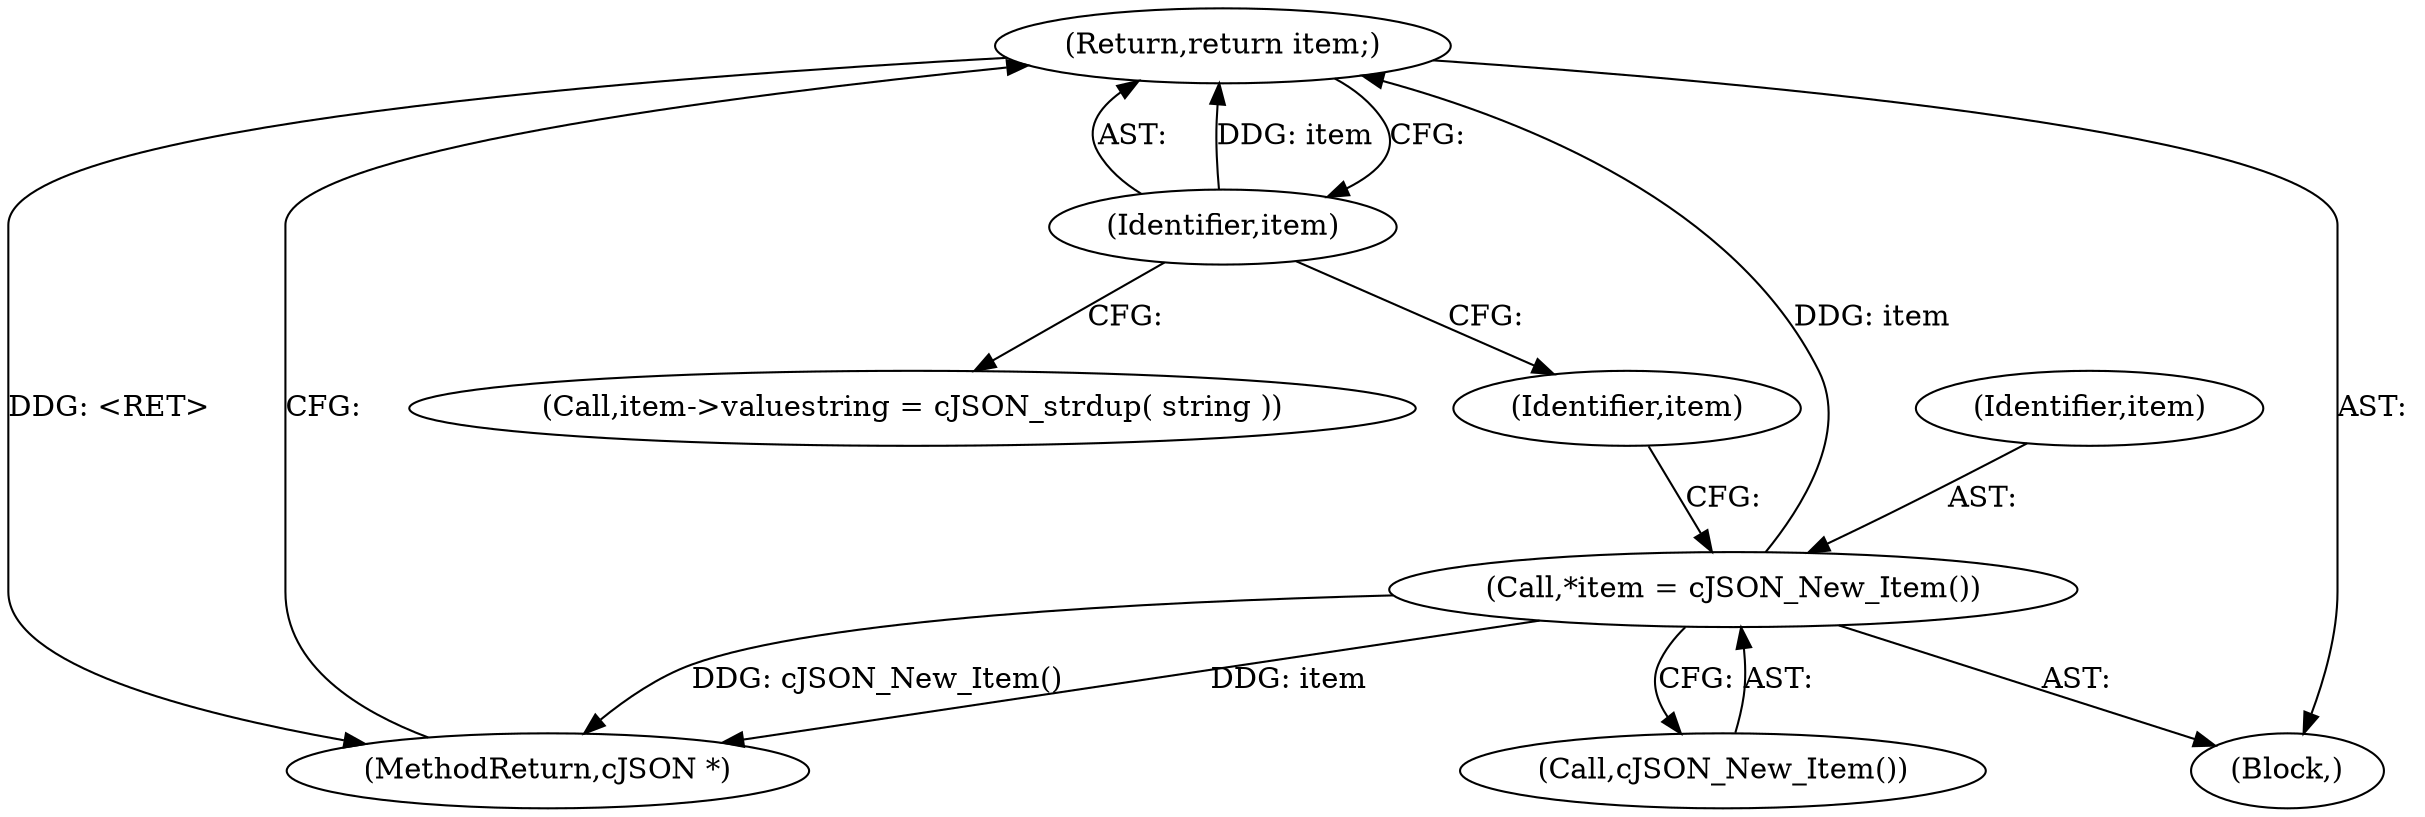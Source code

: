 digraph "1_iperf_91f2fa59e8ed80dfbf400add0164ee0e508e412a_12@pointer" {
"1000121" [label="(Return,return item;)"];
"1000122" [label="(Identifier,item)"];
"1000104" [label="(Call,*item = cJSON_New_Item())"];
"1000105" [label="(Identifier,item)"];
"1000123" [label="(MethodReturn,cJSON *)"];
"1000122" [label="(Identifier,item)"];
"1000108" [label="(Identifier,item)"];
"1000104" [label="(Call,*item = cJSON_New_Item())"];
"1000115" [label="(Call,item->valuestring = cJSON_strdup( string ))"];
"1000121" [label="(Return,return item;)"];
"1000102" [label="(Block,)"];
"1000106" [label="(Call,cJSON_New_Item())"];
"1000121" -> "1000102"  [label="AST: "];
"1000121" -> "1000122"  [label="CFG: "];
"1000122" -> "1000121"  [label="AST: "];
"1000123" -> "1000121"  [label="CFG: "];
"1000121" -> "1000123"  [label="DDG: <RET>"];
"1000122" -> "1000121"  [label="DDG: item"];
"1000104" -> "1000121"  [label="DDG: item"];
"1000122" -> "1000115"  [label="CFG: "];
"1000122" -> "1000108"  [label="CFG: "];
"1000104" -> "1000102"  [label="AST: "];
"1000104" -> "1000106"  [label="CFG: "];
"1000105" -> "1000104"  [label="AST: "];
"1000106" -> "1000104"  [label="AST: "];
"1000108" -> "1000104"  [label="CFG: "];
"1000104" -> "1000123"  [label="DDG: item"];
"1000104" -> "1000123"  [label="DDG: cJSON_New_Item()"];
}
